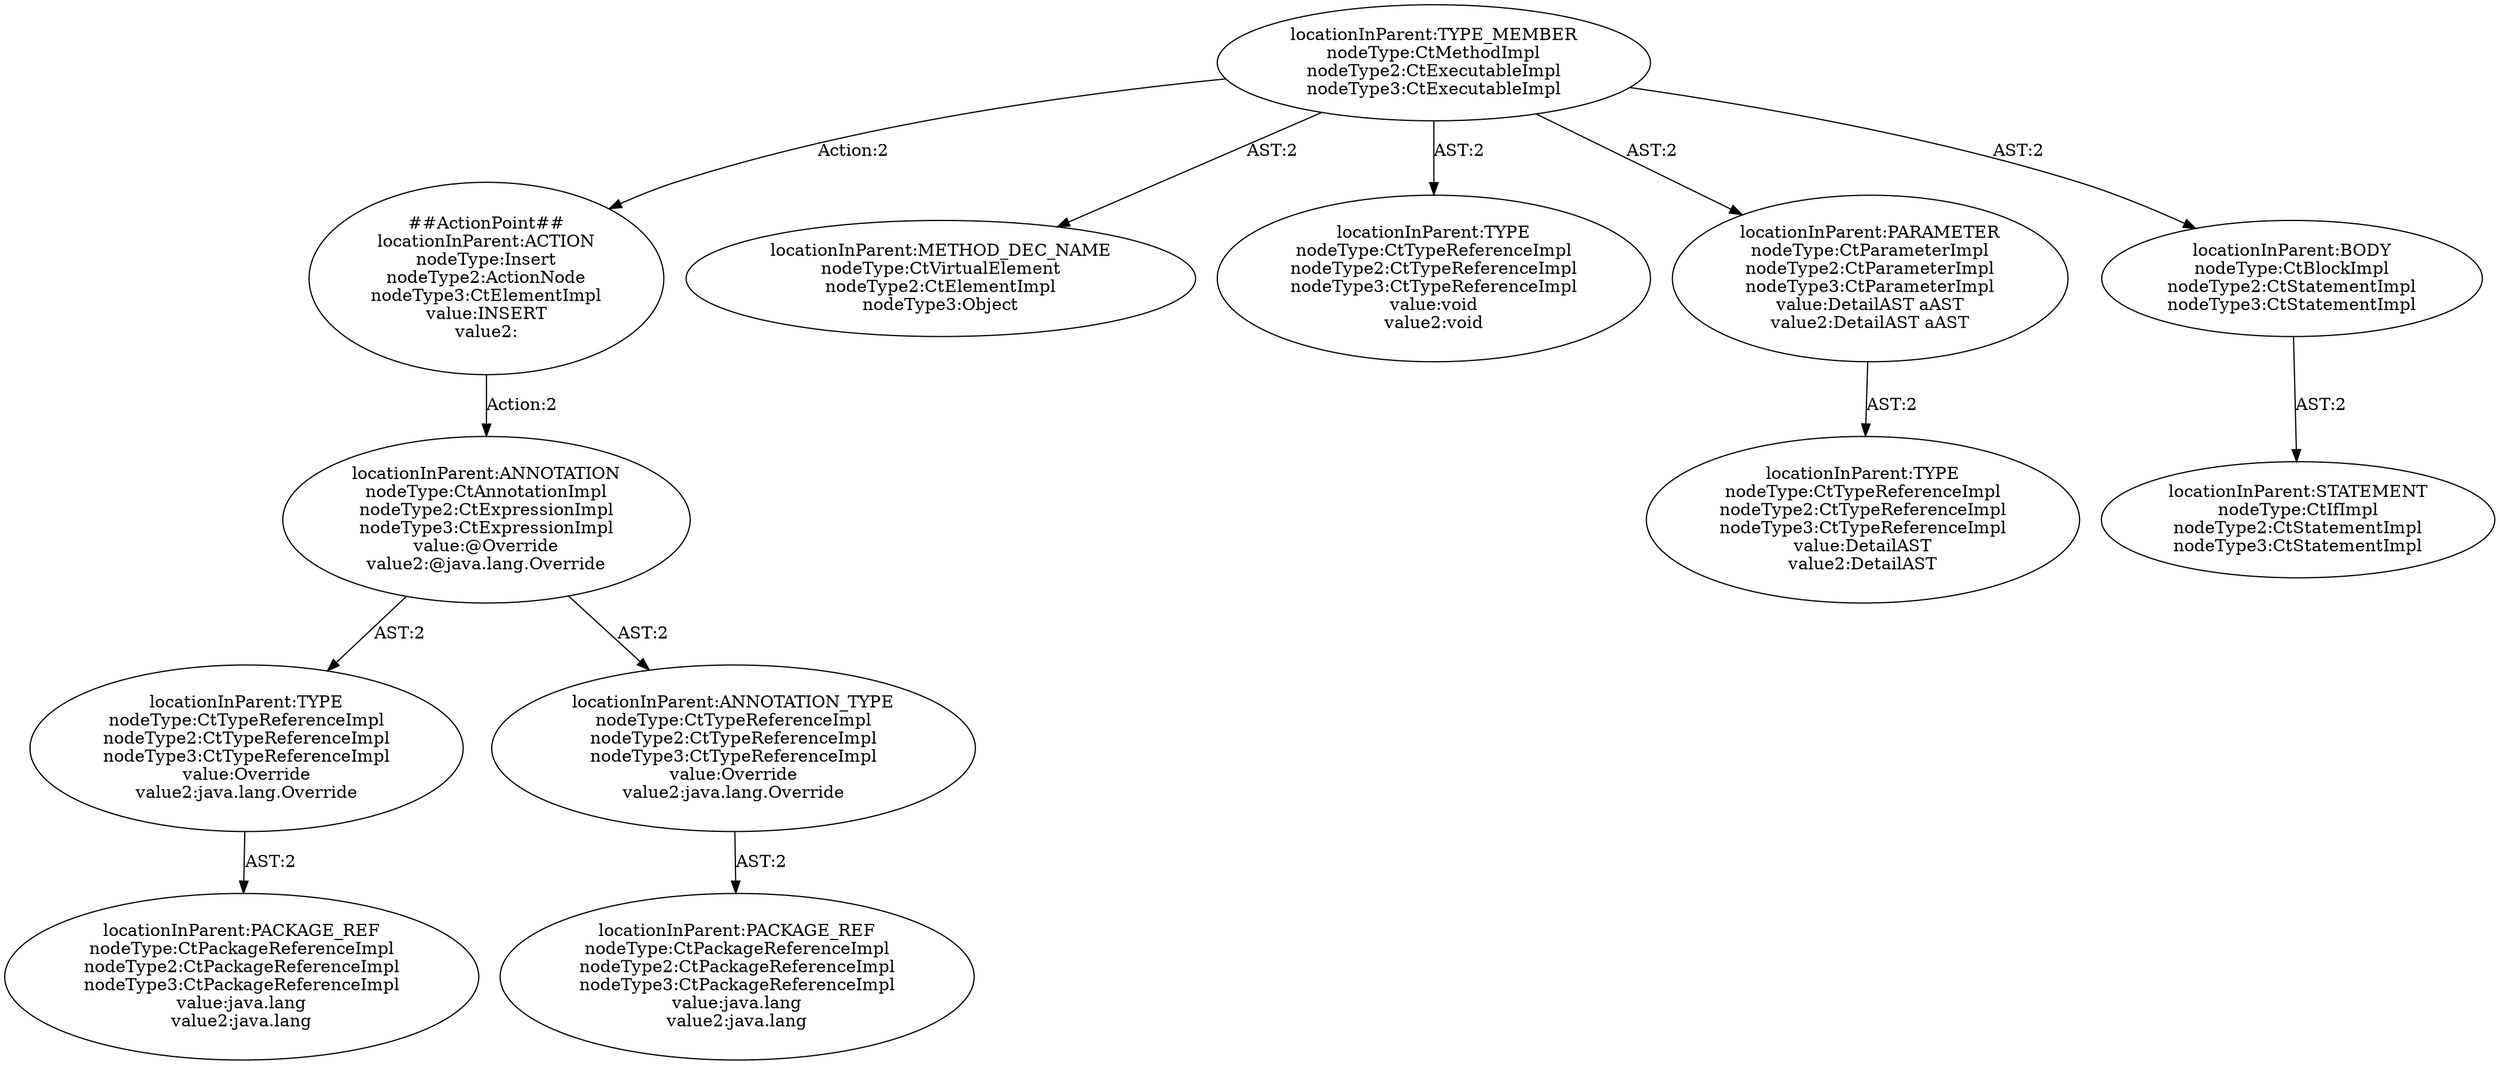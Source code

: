 digraph "Pattern" {
0 [label="##ActionPoint##
locationInParent:ACTION
nodeType:Insert
nodeType2:ActionNode
nodeType3:CtElementImpl
value:INSERT
value2:" shape=ellipse]
1 [label="locationInParent:TYPE_MEMBER
nodeType:CtMethodImpl
nodeType2:CtExecutableImpl
nodeType3:CtExecutableImpl" shape=ellipse]
2 [label="locationInParent:METHOD_DEC_NAME
nodeType:CtVirtualElement
nodeType2:CtElementImpl
nodeType3:Object" shape=ellipse]
3 [label="locationInParent:TYPE
nodeType:CtTypeReferenceImpl
nodeType2:CtTypeReferenceImpl
nodeType3:CtTypeReferenceImpl
value:void
value2:void" shape=ellipse]
4 [label="locationInParent:PARAMETER
nodeType:CtParameterImpl
nodeType2:CtParameterImpl
nodeType3:CtParameterImpl
value:DetailAST aAST
value2:DetailAST aAST" shape=ellipse]
5 [label="locationInParent:TYPE
nodeType:CtTypeReferenceImpl
nodeType2:CtTypeReferenceImpl
nodeType3:CtTypeReferenceImpl
value:DetailAST
value2:DetailAST" shape=ellipse]
6 [label="locationInParent:BODY
nodeType:CtBlockImpl
nodeType2:CtStatementImpl
nodeType3:CtStatementImpl" shape=ellipse]
7 [label="locationInParent:STATEMENT
nodeType:CtIfImpl
nodeType2:CtStatementImpl
nodeType3:CtStatementImpl" shape=ellipse]
8 [label="locationInParent:ANNOTATION
nodeType:CtAnnotationImpl
nodeType2:CtExpressionImpl
nodeType3:CtExpressionImpl
value:@Override
value2:@java.lang.Override" shape=ellipse]
9 [label="locationInParent:TYPE
nodeType:CtTypeReferenceImpl
nodeType2:CtTypeReferenceImpl
nodeType3:CtTypeReferenceImpl
value:Override
value2:java.lang.Override" shape=ellipse]
10 [label="locationInParent:PACKAGE_REF
nodeType:CtPackageReferenceImpl
nodeType2:CtPackageReferenceImpl
nodeType3:CtPackageReferenceImpl
value:java.lang
value2:java.lang" shape=ellipse]
11 [label="locationInParent:ANNOTATION_TYPE
nodeType:CtTypeReferenceImpl
nodeType2:CtTypeReferenceImpl
nodeType3:CtTypeReferenceImpl
value:Override
value2:java.lang.Override" shape=ellipse]
12 [label="locationInParent:PACKAGE_REF
nodeType:CtPackageReferenceImpl
nodeType2:CtPackageReferenceImpl
nodeType3:CtPackageReferenceImpl
value:java.lang
value2:java.lang" shape=ellipse]
0 -> 8 [label="Action:2"];
1 -> 0 [label="Action:2"];
1 -> 2 [label="AST:2"];
1 -> 3 [label="AST:2"];
1 -> 4 [label="AST:2"];
1 -> 6 [label="AST:2"];
4 -> 5 [label="AST:2"];
6 -> 7 [label="AST:2"];
8 -> 9 [label="AST:2"];
8 -> 11 [label="AST:2"];
9 -> 10 [label="AST:2"];
11 -> 12 [label="AST:2"];
}